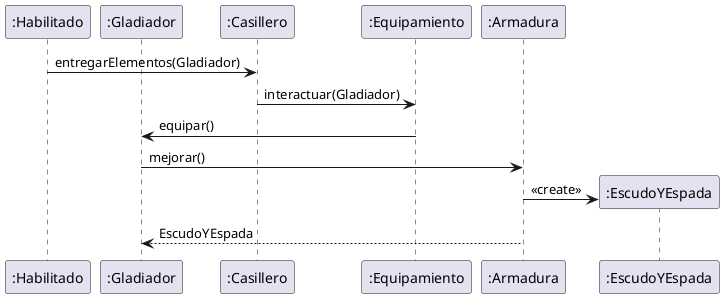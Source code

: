 @startuml GladiadorConArmaduraEncuentraEquipamiento

participant Habilitado as ":Habilitado"
participant Gladiador as ":Gladiador"

participant Casillero as ":Casillero"
participant Equipamiento as ":Equipamiento"

participant Armadura as ":Armadura"

Habilitado -> Casillero: entregarElementos(Gladiador)
Casillero -> Equipamiento: interactuar(Gladiador)

Equipamiento -> Gladiador: equipar()
Gladiador -> Armadura: mejorar()
create EscudoYEspada as ":EscudoYEspada"
Armadura -> EscudoYEspada: <<create>>
Armadura --> Gladiador: EscudoYEspada

@enduml